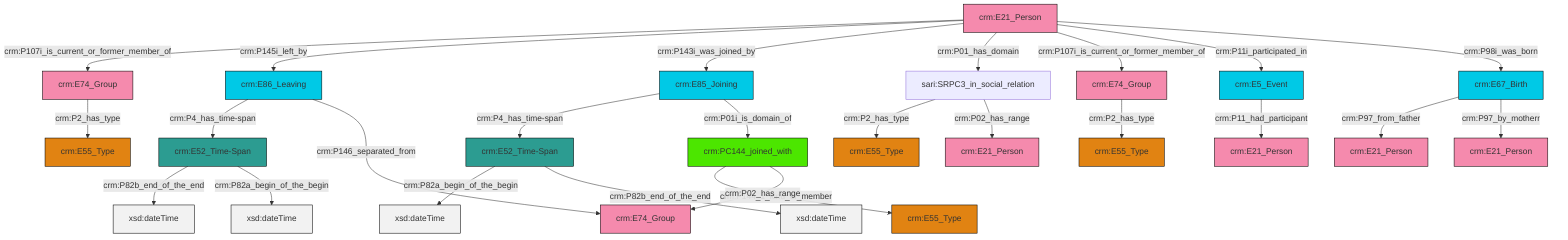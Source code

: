 graph TD
classDef Literal fill:#f2f2f2,stroke:#000000;
classDef CRM_Entity fill:#FFFFFF,stroke:#000000;
classDef Temporal_Entity fill:#00C9E6, stroke:#000000;
classDef Type fill:#E18312, stroke:#000000;
classDef Time-Span fill:#2C9C91, stroke:#000000;
classDef Appellation fill:#FFEB7F, stroke:#000000;
classDef Place fill:#008836, stroke:#000000;
classDef Persistent_Item fill:#B266B2, stroke:#000000;
classDef Conceptual_Object fill:#FFD700, stroke:#000000;
classDef Physical_Thing fill:#D2B48C, stroke:#000000;
classDef Actor fill:#f58aad, stroke:#000000;
classDef PC_Classes fill:#4ce600, stroke:#000000;
classDef Multi fill:#cccccc,stroke:#000000;

2["crm:E86_Leaving"]:::Temporal_Entity -->|crm:P4_has_time-span| 3["crm:E52_Time-Span"]:::Time-Span
2["crm:E86_Leaving"]:::Temporal_Entity -->|crm:P146_separated_from| 4["crm:E74_Group"]:::Actor
11["crm:E67_Birth"]:::Temporal_Entity -->|crm:P97_from_father| 12["crm:E21_Person"]:::Actor
15["crm:E21_Person"]:::Actor -->|crm:P107i_is_current_or_former_member_of| 16["crm:E74_Group"]:::Actor
15["crm:E21_Person"]:::Actor -->|crm:P145i_left_by| 2["crm:E86_Leaving"]:::Temporal_Entity
17["crm:E85_Joining"]:::Temporal_Entity -->|crm:P4_has_time-span| 0["crm:E52_Time-Span"]:::Time-Span
15["crm:E21_Person"]:::Actor -->|crm:P143i_was_joined_by| 17["crm:E85_Joining"]:::Temporal_Entity
25["crm:PC144_joined_with"]:::PC_Classes -->|crm:P144_1_kind_of_member| 26["crm:E55_Type"]:::Type
25["crm:PC144_joined_with"]:::PC_Classes -->|crm:P02_has_range| 4["crm:E74_Group"]:::Actor
3["crm:E52_Time-Span"]:::Time-Span -->|crm:P82b_end_of_the_end| 29[xsd:dateTime]:::Literal
16["crm:E74_Group"]:::Actor -->|crm:P2_has_type| 18["crm:E55_Type"]:::Type
15["crm:E21_Person"]:::Actor -->|crm:P01_has_domain| 32["sari:SRPC3_in_social_relation"]:::Default
15["crm:E21_Person"]:::Actor -->|crm:P107i_is_current_or_former_member_of| 23["crm:E74_Group"]:::Actor
9["crm:E5_Event"]:::Temporal_Entity -->|crm:P11_had_participant| 5["crm:E21_Person"]:::Actor
3["crm:E52_Time-Span"]:::Time-Span -->|crm:P82a_begin_of_the_begin| 38[xsd:dateTime]:::Literal
32["sari:SRPC3_in_social_relation"]:::Default -->|crm:P2_has_type| 41["crm:E55_Type"]:::Type
32["sari:SRPC3_in_social_relation"]:::Default -->|crm:P02_has_range| 13["crm:E21_Person"]:::Actor
0["crm:E52_Time-Span"]:::Time-Span -->|crm:P82a_begin_of_the_begin| 44[xsd:dateTime]:::Literal
23["crm:E74_Group"]:::Actor -->|crm:P2_has_type| 20["crm:E55_Type"]:::Type
11["crm:E67_Birth"]:::Temporal_Entity -->|crm:P97_by_motherr| 7["crm:E21_Person"]:::Actor
0["crm:E52_Time-Span"]:::Time-Span -->|crm:P82b_end_of_the_end| 45[xsd:dateTime]:::Literal
15["crm:E21_Person"]:::Actor -->|crm:P11i_participated_in| 9["crm:E5_Event"]:::Temporal_Entity
15["crm:E21_Person"]:::Actor -->|crm:P98i_was_born| 11["crm:E67_Birth"]:::Temporal_Entity
17["crm:E85_Joining"]:::Temporal_Entity -->|crm:P01i_is_domain_of| 25["crm:PC144_joined_with"]:::PC_Classes